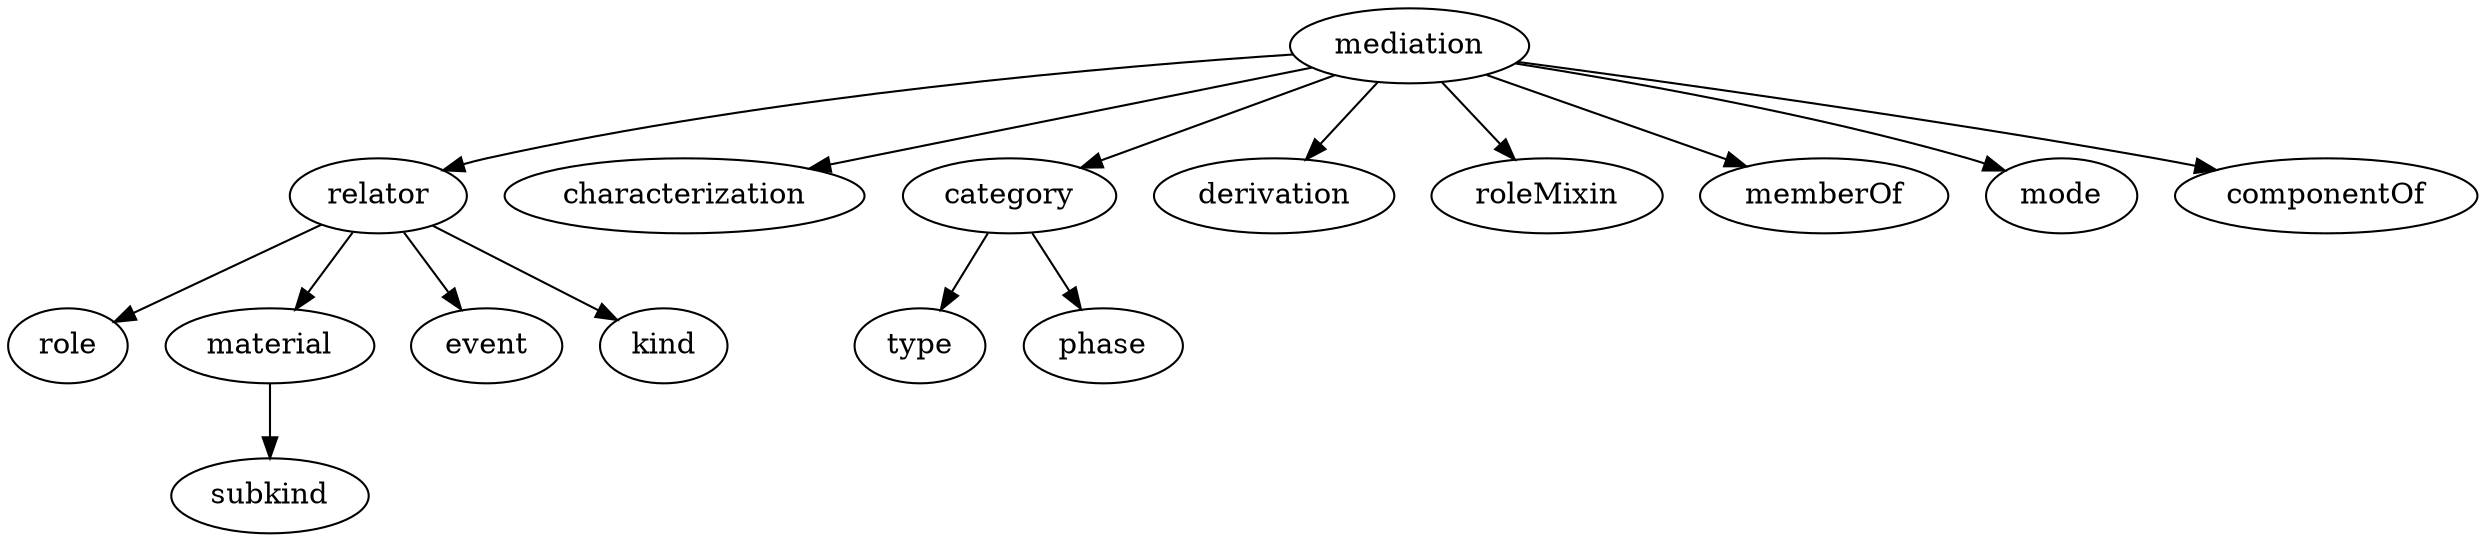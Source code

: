 strict digraph {
mediation;
relator;
characterization;
category;
derivation;
roleMixin;
memberOf;
mode;
componentOf;
role;
material;
event;
kind;
subkind;
type;
phase;
mediation -> relator;
mediation -> characterization;
mediation -> category;
mediation -> derivation;
mediation -> roleMixin;
mediation -> memberOf;
mediation -> mode;
mediation -> componentOf;
relator -> role;
relator -> material;
relator -> event;
relator -> kind;
category -> type;
category -> phase;
material -> subkind;
}
